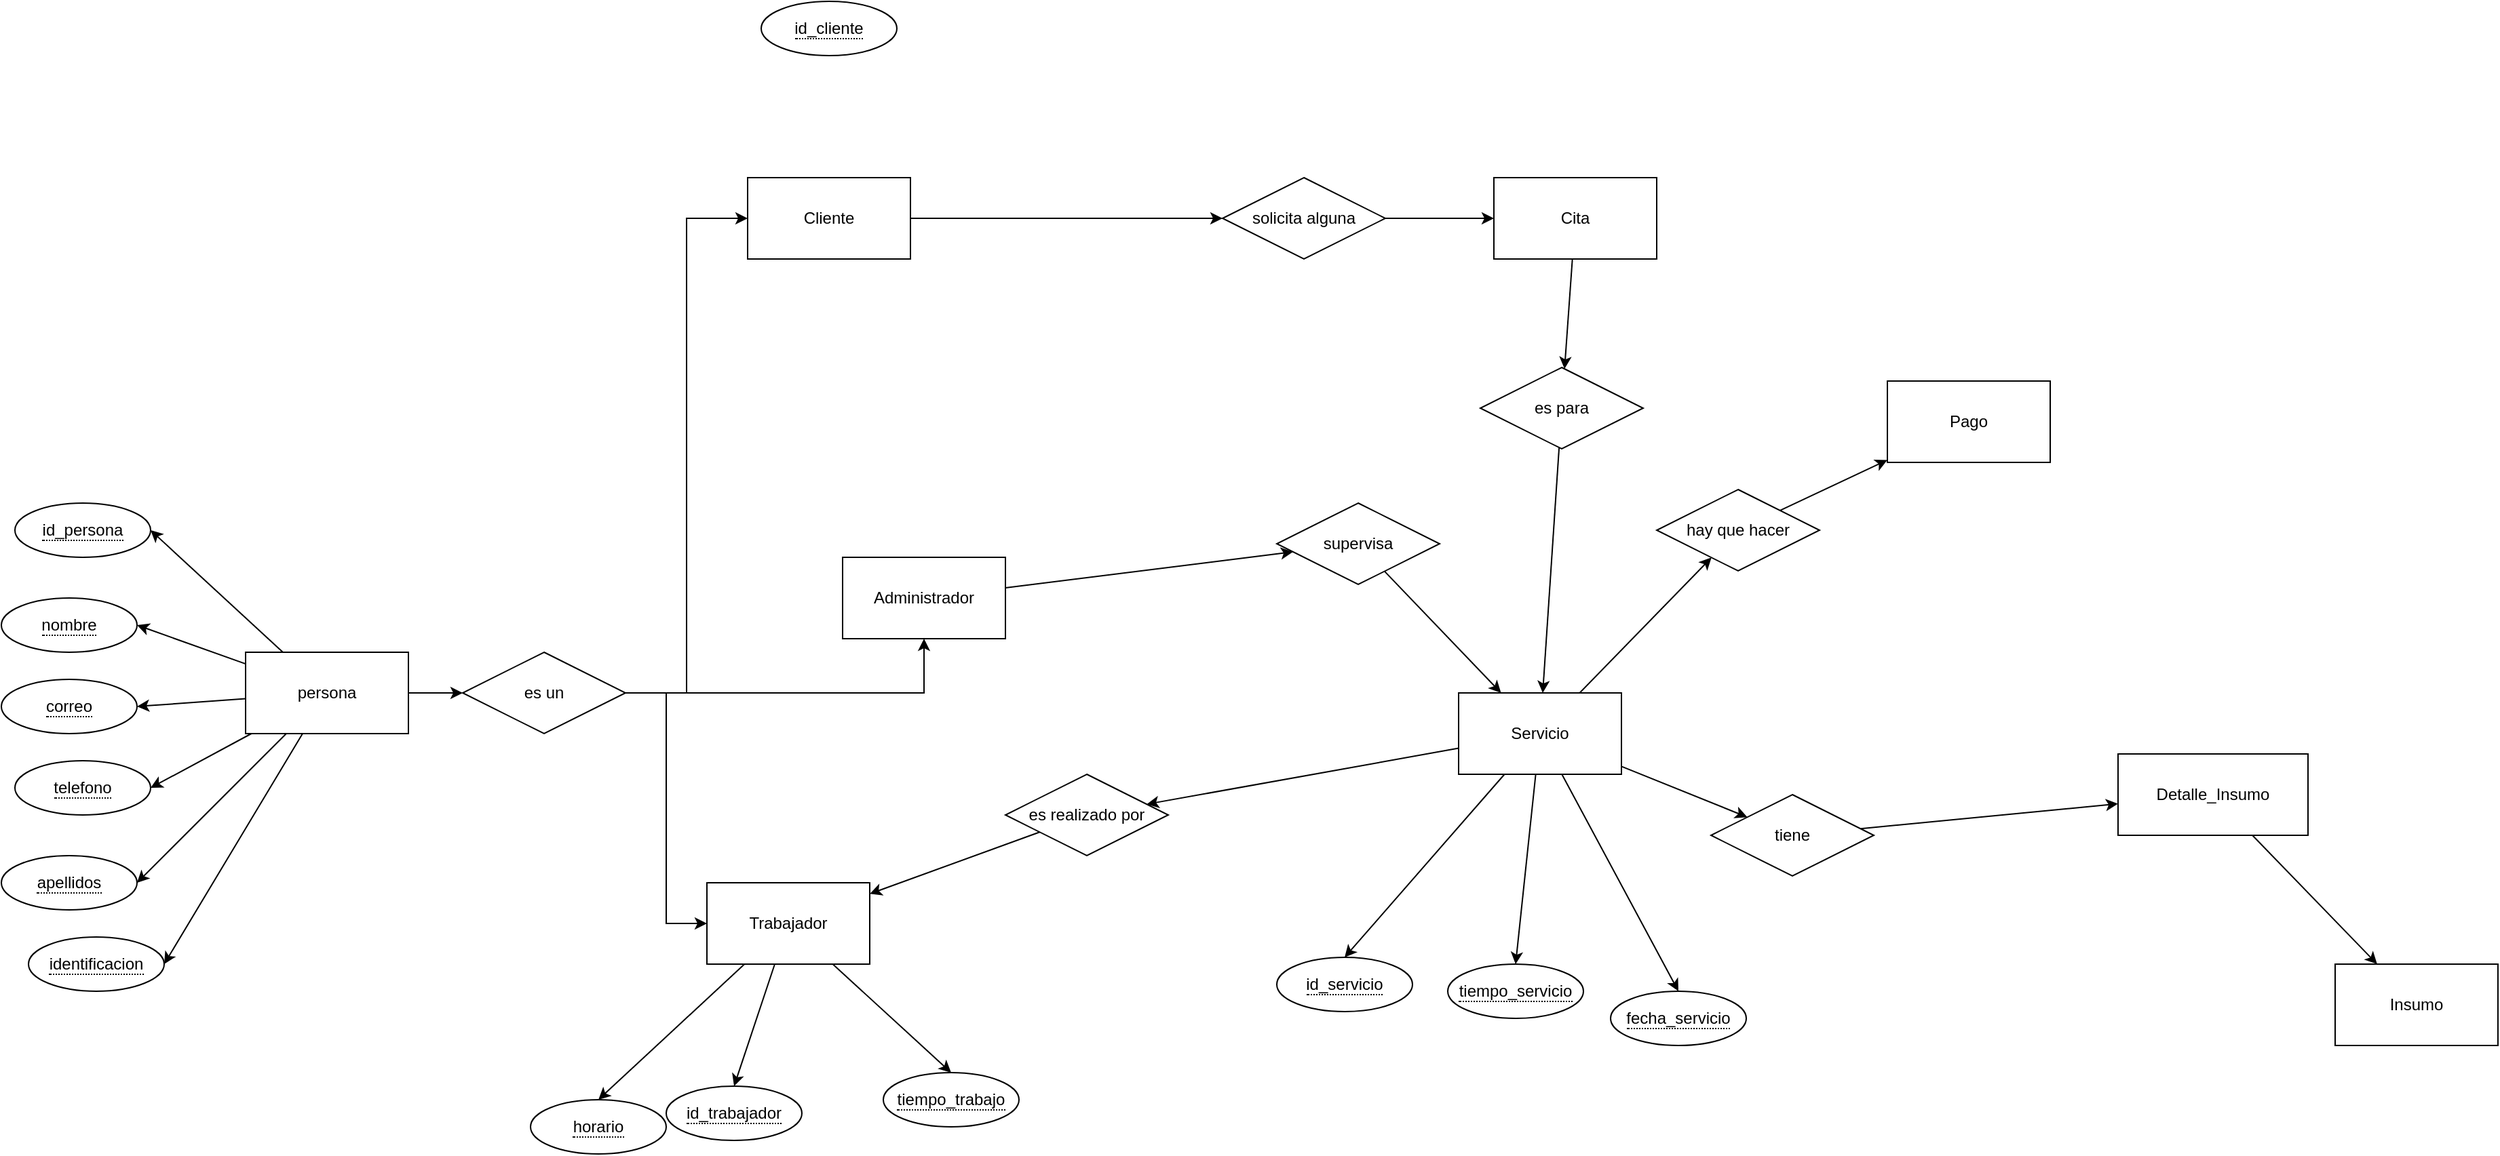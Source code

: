 <mxfile version="28.1.2">
  <diagram name="Modelo ER MuscleTan" id="muscle-tan-er">
    <mxGraphModel dx="1869" dy="1829" grid="1" gridSize="10" guides="1" tooltips="1" connect="1" arrows="1" fold="1" page="1" pageScale="1" pageWidth="827" pageHeight="1169" math="0" shadow="0">
      <root>
        <mxCell id="0" />
        <mxCell id="1" parent="0" />
        <mxCell id="ent_cliente" value="Cliente" style="shape=rectangle;rounded=0;whiteSpace=wrap;html=1;" parent="1" vertex="1">
          <mxGeometry x="-230" y="100" width="120" height="60" as="geometry" />
        </mxCell>
        <mxCell id="ent_admin" value="Administrador" style="shape=rectangle;rounded=0;whiteSpace=wrap;html=1;" parent="1" vertex="1">
          <mxGeometry x="-160" y="380" width="120" height="60" as="geometry" />
        </mxCell>
        <mxCell id="gCWO83HBOmGt-PWU39u8-45" style="rounded=0;orthogonalLoop=1;jettySize=auto;html=1;entryX=0.5;entryY=0;entryDx=0;entryDy=0;" edge="1" parent="1" source="ent_trabajador" target="gCWO83HBOmGt-PWU39u8-29">
          <mxGeometry relative="1" as="geometry" />
        </mxCell>
        <mxCell id="gCWO83HBOmGt-PWU39u8-46" style="rounded=0;orthogonalLoop=1;jettySize=auto;html=1;entryX=0.5;entryY=0;entryDx=0;entryDy=0;" edge="1" parent="1" source="ent_trabajador" target="gCWO83HBOmGt-PWU39u8-31">
          <mxGeometry relative="1" as="geometry" />
        </mxCell>
        <mxCell id="gCWO83HBOmGt-PWU39u8-47" style="rounded=0;orthogonalLoop=1;jettySize=auto;html=1;entryX=0.5;entryY=0;entryDx=0;entryDy=0;" edge="1" parent="1" source="ent_trabajador" target="gCWO83HBOmGt-PWU39u8-30">
          <mxGeometry relative="1" as="geometry" />
        </mxCell>
        <mxCell id="ent_trabajador" value="Trabajador" style="shape=rectangle;rounded=0;whiteSpace=wrap;html=1;" parent="1" vertex="1">
          <mxGeometry x="-260" y="620" width="120" height="60" as="geometry" />
        </mxCell>
        <mxCell id="gCWO83HBOmGt-PWU39u8-50" style="rounded=0;orthogonalLoop=1;jettySize=auto;html=1;entryX=0.5;entryY=0;entryDx=0;entryDy=0;" edge="1" parent="1" source="ent_servicio" target="gCWO83HBOmGt-PWU39u8-32">
          <mxGeometry relative="1" as="geometry" />
        </mxCell>
        <mxCell id="gCWO83HBOmGt-PWU39u8-51" style="rounded=0;orthogonalLoop=1;jettySize=auto;html=1;entryX=0.5;entryY=0;entryDx=0;entryDy=0;" edge="1" parent="1" source="ent_servicio" target="gCWO83HBOmGt-PWU39u8-33">
          <mxGeometry relative="1" as="geometry" />
        </mxCell>
        <mxCell id="gCWO83HBOmGt-PWU39u8-52" style="rounded=0;orthogonalLoop=1;jettySize=auto;html=1;entryX=0.5;entryY=0;entryDx=0;entryDy=0;" edge="1" parent="1" source="ent_servicio" target="gCWO83HBOmGt-PWU39u8-48">
          <mxGeometry relative="1" as="geometry" />
        </mxCell>
        <mxCell id="ent_servicio" value="Servicio" style="shape=rectangle;rounded=0;whiteSpace=wrap;html=1;" parent="1" vertex="1">
          <mxGeometry x="294" y="480" width="120" height="60" as="geometry" />
        </mxCell>
        <mxCell id="ent_insumo" value="Insumo" style="shape=rectangle;rounded=0;whiteSpace=wrap;html=1;" parent="1" vertex="1">
          <mxGeometry x="940" y="680" width="120" height="60" as="geometry" />
        </mxCell>
        <mxCell id="ent_pago" value="Pago" style="shape=rectangle;rounded=0;whiteSpace=wrap;html=1;" parent="1" vertex="1">
          <mxGeometry x="610" y="250" width="120" height="60" as="geometry" />
        </mxCell>
        <mxCell id="ent_cita" value="Cita" style="shape=rectangle;rounded=0;whiteSpace=wrap;html=1;" parent="1" vertex="1">
          <mxGeometry x="320" y="100" width="120" height="60" as="geometry" />
        </mxCell>
        <mxCell id="ent_detalle" value="Detalle_Insumo" style="shape=rectangle;rounded=0;whiteSpace=wrap;html=1;" parent="1" vertex="1">
          <mxGeometry x="780" y="525" width="140" height="60" as="geometry" />
        </mxCell>
        <mxCell id="rel_cliente_cita" parent="1" source="gCWO83HBOmGt-PWU39u8-2" target="ent_cita" edge="1">
          <mxGeometry relative="1" as="geometry" />
        </mxCell>
        <mxCell id="rel_cita_servicio" parent="1" source="gCWO83HBOmGt-PWU39u8-4" target="ent_servicio" edge="1">
          <mxGeometry relative="1" as="geometry" />
        </mxCell>
        <mxCell id="rel_servicio_pago" parent="1" source="gCWO83HBOmGt-PWU39u8-6" target="ent_pago" edge="1">
          <mxGeometry relative="1" as="geometry" />
        </mxCell>
        <mxCell id="rel_servicio_trabajador" parent="1" source="gCWO83HBOmGt-PWU39u8-10" target="ent_trabajador" edge="1">
          <mxGeometry relative="1" as="geometry" />
        </mxCell>
        <mxCell id="rel_servicio_detalle" parent="1" source="gCWO83HBOmGt-PWU39u8-12" target="ent_detalle" edge="1">
          <mxGeometry relative="1" as="geometry" />
        </mxCell>
        <mxCell id="rel_detalle_insumo" parent="1" source="ent_detalle" target="ent_insumo" edge="1">
          <mxGeometry relative="1" as="geometry" />
        </mxCell>
        <mxCell id="rel_admin_servicio" parent="1" source="gCWO83HBOmGt-PWU39u8-8" target="ent_servicio" edge="1">
          <mxGeometry relative="1" as="geometry" />
        </mxCell>
        <mxCell id="gCWO83HBOmGt-PWU39u8-1" value="" edge="1" parent="1" source="ent_cliente" target="gCWO83HBOmGt-PWU39u8-2">
          <mxGeometry relative="1" as="geometry">
            <mxPoint x="60" y="130" as="sourcePoint" />
            <mxPoint x="320" y="130" as="targetPoint" />
          </mxGeometry>
        </mxCell>
        <mxCell id="gCWO83HBOmGt-PWU39u8-2" value="solicita alguna" style="shape=rhombus;perimeter=rhombusPerimeter;whiteSpace=wrap;html=1;align=center;" vertex="1" parent="1">
          <mxGeometry x="120" y="100" width="120" height="60" as="geometry" />
        </mxCell>
        <mxCell id="gCWO83HBOmGt-PWU39u8-3" value="" edge="1" parent="1" source="ent_cita" target="gCWO83HBOmGt-PWU39u8-4">
          <mxGeometry relative="1" as="geometry">
            <mxPoint x="379" y="160" as="sourcePoint" />
            <mxPoint x="371" y="400" as="targetPoint" />
          </mxGeometry>
        </mxCell>
        <mxCell id="gCWO83HBOmGt-PWU39u8-4" value="es para" style="shape=rhombus;perimeter=rhombusPerimeter;whiteSpace=wrap;html=1;align=center;" vertex="1" parent="1">
          <mxGeometry x="310" y="240" width="120" height="60" as="geometry" />
        </mxCell>
        <mxCell id="gCWO83HBOmGt-PWU39u8-5" value="" edge="1" parent="1" source="ent_servicio" target="gCWO83HBOmGt-PWU39u8-6">
          <mxGeometry relative="1" as="geometry">
            <mxPoint x="430" y="400" as="sourcePoint" />
            <mxPoint x="610" y="310" as="targetPoint" />
          </mxGeometry>
        </mxCell>
        <mxCell id="gCWO83HBOmGt-PWU39u8-6" value="hay que hacer" style="shape=rhombus;perimeter=rhombusPerimeter;whiteSpace=wrap;html=1;align=center;" vertex="1" parent="1">
          <mxGeometry x="440" y="330" width="120" height="60" as="geometry" />
        </mxCell>
        <mxCell id="gCWO83HBOmGt-PWU39u8-7" value="" edge="1" parent="1" source="ent_admin" target="gCWO83HBOmGt-PWU39u8-8">
          <mxGeometry relative="1" as="geometry">
            <mxPoint x="160" y="352" as="sourcePoint" />
            <mxPoint x="310" y="408" as="targetPoint" />
          </mxGeometry>
        </mxCell>
        <mxCell id="gCWO83HBOmGt-PWU39u8-8" value="supervisa" style="shape=rhombus;perimeter=rhombusPerimeter;whiteSpace=wrap;html=1;align=center;" vertex="1" parent="1">
          <mxGeometry x="160" y="340" width="120" height="60" as="geometry" />
        </mxCell>
        <mxCell id="gCWO83HBOmGt-PWU39u8-9" value="" edge="1" parent="1" source="ent_servicio" target="gCWO83HBOmGt-PWU39u8-10">
          <mxGeometry relative="1" as="geometry">
            <mxPoint x="310" y="443" as="sourcePoint" />
            <mxPoint x="100" y="487" as="targetPoint" />
          </mxGeometry>
        </mxCell>
        <mxCell id="gCWO83HBOmGt-PWU39u8-10" value="es realizado por" style="shape=rhombus;perimeter=rhombusPerimeter;whiteSpace=wrap;html=1;align=center;" vertex="1" parent="1">
          <mxGeometry x="-40" y="540" width="120" height="60" as="geometry" />
        </mxCell>
        <mxCell id="gCWO83HBOmGt-PWU39u8-11" value="" edge="1" parent="1" source="ent_servicio" target="gCWO83HBOmGt-PWU39u8-12">
          <mxGeometry relative="1" as="geometry">
            <mxPoint x="430" y="455" as="sourcePoint" />
            <mxPoint x="640" y="541" as="targetPoint" />
          </mxGeometry>
        </mxCell>
        <mxCell id="gCWO83HBOmGt-PWU39u8-12" value="tiene" style="shape=rhombus;perimeter=rhombusPerimeter;whiteSpace=wrap;html=1;align=center;" vertex="1" parent="1">
          <mxGeometry x="480" y="555" width="120" height="60" as="geometry" />
        </mxCell>
        <mxCell id="gCWO83HBOmGt-PWU39u8-13" value="&lt;span style=&quot;border-bottom: 1px dotted&quot;&gt;telefono&lt;/span&gt;" style="ellipse;whiteSpace=wrap;html=1;align=center;" vertex="1" parent="1">
          <mxGeometry x="-770" y="530" width="100" height="40" as="geometry" />
        </mxCell>
        <mxCell id="gCWO83HBOmGt-PWU39u8-14" value="&lt;span style=&quot;border-bottom: 1px dotted&quot;&gt;correo&lt;/span&gt;" style="ellipse;whiteSpace=wrap;html=1;align=center;" vertex="1" parent="1">
          <mxGeometry x="-780" y="470" width="100" height="40" as="geometry" />
        </mxCell>
        <mxCell id="gCWO83HBOmGt-PWU39u8-15" value="&lt;span style=&quot;border-bottom: 1px dotted&quot;&gt;nombre&lt;/span&gt;" style="ellipse;whiteSpace=wrap;html=1;align=center;" vertex="1" parent="1">
          <mxGeometry x="-780" y="410" width="100" height="40" as="geometry" />
        </mxCell>
        <mxCell id="gCWO83HBOmGt-PWU39u8-54" style="rounded=0;orthogonalLoop=1;jettySize=auto;html=1;entryX=1;entryY=0.5;entryDx=0;entryDy=0;" edge="1" parent="1" source="gCWO83HBOmGt-PWU39u8-16" target="gCWO83HBOmGt-PWU39u8-25">
          <mxGeometry relative="1" as="geometry" />
        </mxCell>
        <mxCell id="gCWO83HBOmGt-PWU39u8-55" style="rounded=0;orthogonalLoop=1;jettySize=auto;html=1;entryX=1;entryY=0.5;entryDx=0;entryDy=0;" edge="1" parent="1" source="gCWO83HBOmGt-PWU39u8-16" target="gCWO83HBOmGt-PWU39u8-15">
          <mxGeometry relative="1" as="geometry" />
        </mxCell>
        <mxCell id="gCWO83HBOmGt-PWU39u8-56" style="rounded=0;orthogonalLoop=1;jettySize=auto;html=1;entryX=1;entryY=0.5;entryDx=0;entryDy=0;" edge="1" parent="1" source="gCWO83HBOmGt-PWU39u8-16" target="gCWO83HBOmGt-PWU39u8-14">
          <mxGeometry relative="1" as="geometry" />
        </mxCell>
        <mxCell id="gCWO83HBOmGt-PWU39u8-57" style="rounded=0;orthogonalLoop=1;jettySize=auto;html=1;entryX=1;entryY=0.5;entryDx=0;entryDy=0;strokeColor=default;" edge="1" parent="1" source="gCWO83HBOmGt-PWU39u8-16" target="gCWO83HBOmGt-PWU39u8-13">
          <mxGeometry relative="1" as="geometry" />
        </mxCell>
        <mxCell id="gCWO83HBOmGt-PWU39u8-58" style="rounded=0;orthogonalLoop=1;jettySize=auto;html=1;entryX=1;entryY=0.5;entryDx=0;entryDy=0;" edge="1" parent="1" source="gCWO83HBOmGt-PWU39u8-16" target="gCWO83HBOmGt-PWU39u8-26">
          <mxGeometry relative="1" as="geometry" />
        </mxCell>
        <mxCell id="gCWO83HBOmGt-PWU39u8-59" style="rounded=0;orthogonalLoop=1;jettySize=auto;html=1;entryX=1;entryY=0.5;entryDx=0;entryDy=0;" edge="1" parent="1" source="gCWO83HBOmGt-PWU39u8-16" target="gCWO83HBOmGt-PWU39u8-27">
          <mxGeometry relative="1" as="geometry" />
        </mxCell>
        <mxCell id="gCWO83HBOmGt-PWU39u8-16" value="persona" style="shape=rectangle;rounded=0;whiteSpace=wrap;html=1;" vertex="1" parent="1">
          <mxGeometry x="-600" y="450" width="120" height="60" as="geometry" />
        </mxCell>
        <mxCell id="gCWO83HBOmGt-PWU39u8-20" value="" style="edgeStyle=orthogonalEdgeStyle;rounded=0;orthogonalLoop=1;jettySize=auto;html=1;entryX=0;entryY=0.5;entryDx=0;entryDy=0;" edge="1" parent="1" source="gCWO83HBOmGt-PWU39u8-16" target="gCWO83HBOmGt-PWU39u8-21">
          <mxGeometry relative="1" as="geometry">
            <mxPoint x="-460" y="480" as="sourcePoint" />
            <mxPoint x="-190" y="670" as="targetPoint" />
          </mxGeometry>
        </mxCell>
        <mxCell id="gCWO83HBOmGt-PWU39u8-22" style="edgeStyle=orthogonalEdgeStyle;rounded=0;orthogonalLoop=1;jettySize=auto;html=1;entryX=0.5;entryY=1;entryDx=0;entryDy=0;" edge="1" parent="1" source="gCWO83HBOmGt-PWU39u8-21" target="ent_admin">
          <mxGeometry relative="1" as="geometry" />
        </mxCell>
        <mxCell id="gCWO83HBOmGt-PWU39u8-23" style="edgeStyle=orthogonalEdgeStyle;rounded=0;orthogonalLoop=1;jettySize=auto;html=1;entryX=0;entryY=0.5;entryDx=0;entryDy=0;" edge="1" parent="1" source="gCWO83HBOmGt-PWU39u8-21" target="ent_cliente">
          <mxGeometry relative="1" as="geometry" />
        </mxCell>
        <mxCell id="gCWO83HBOmGt-PWU39u8-24" style="edgeStyle=orthogonalEdgeStyle;rounded=0;orthogonalLoop=1;jettySize=auto;html=1;entryX=0;entryY=0.5;entryDx=0;entryDy=0;" edge="1" parent="1" source="gCWO83HBOmGt-PWU39u8-21" target="ent_trabajador">
          <mxGeometry relative="1" as="geometry" />
        </mxCell>
        <mxCell id="gCWO83HBOmGt-PWU39u8-21" value="es un" style="shape=rhombus;perimeter=rhombusPerimeter;whiteSpace=wrap;html=1;align=center;" vertex="1" parent="1">
          <mxGeometry x="-440" y="450" width="120" height="60" as="geometry" />
        </mxCell>
        <mxCell id="gCWO83HBOmGt-PWU39u8-25" value="&lt;span style=&quot;border-bottom: 1px dotted&quot;&gt;id_persona&lt;/span&gt;" style="ellipse;whiteSpace=wrap;html=1;align=center;" vertex="1" parent="1">
          <mxGeometry x="-770" y="340" width="100" height="40" as="geometry" />
        </mxCell>
        <mxCell id="gCWO83HBOmGt-PWU39u8-26" value="&lt;span style=&quot;border-bottom: 1px dotted&quot;&gt;apellidos&lt;/span&gt;" style="ellipse;whiteSpace=wrap;html=1;align=center;" vertex="1" parent="1">
          <mxGeometry x="-780" y="600" width="100" height="40" as="geometry" />
        </mxCell>
        <mxCell id="gCWO83HBOmGt-PWU39u8-27" value="&lt;span style=&quot;border-bottom: 1px dotted&quot;&gt;identificacion&lt;/span&gt;" style="ellipse;whiteSpace=wrap;html=1;align=center;" vertex="1" parent="1">
          <mxGeometry x="-760" y="660" width="100" height="40" as="geometry" />
        </mxCell>
        <mxCell id="gCWO83HBOmGt-PWU39u8-28" value="&lt;span style=&quot;border-bottom: 1px dotted&quot;&gt;id_cliente&lt;/span&gt;" style="ellipse;whiteSpace=wrap;html=1;align=center;" vertex="1" parent="1">
          <mxGeometry x="-220" y="-30" width="100" height="40" as="geometry" />
        </mxCell>
        <mxCell id="gCWO83HBOmGt-PWU39u8-29" value="&lt;span style=&quot;border-bottom: 1px dotted&quot;&gt;id_trabajador&lt;/span&gt;" style="ellipse;whiteSpace=wrap;html=1;align=center;" vertex="1" parent="1">
          <mxGeometry x="-290" y="770" width="100" height="40" as="geometry" />
        </mxCell>
        <mxCell id="gCWO83HBOmGt-PWU39u8-30" value="&lt;span style=&quot;border-bottom: 1px dotted&quot;&gt;horario&lt;/span&gt;" style="ellipse;whiteSpace=wrap;html=1;align=center;" vertex="1" parent="1">
          <mxGeometry x="-390" y="780" width="100" height="40" as="geometry" />
        </mxCell>
        <mxCell id="gCWO83HBOmGt-PWU39u8-31" value="&lt;span style=&quot;border-bottom: 1px dotted&quot;&gt;tiempo_trabajo&lt;/span&gt;" style="ellipse;whiteSpace=wrap;html=1;align=center;" vertex="1" parent="1">
          <mxGeometry x="-130" y="760" width="100" height="40" as="geometry" />
        </mxCell>
        <mxCell id="gCWO83HBOmGt-PWU39u8-32" value="&lt;span style=&quot;border-bottom: 1px dotted&quot;&gt;id_servicio&lt;/span&gt;" style="ellipse;whiteSpace=wrap;html=1;align=center;" vertex="1" parent="1">
          <mxGeometry x="160" y="675" width="100" height="40" as="geometry" />
        </mxCell>
        <mxCell id="gCWO83HBOmGt-PWU39u8-33" value="&lt;span style=&quot;border-bottom: 1px dotted&quot;&gt;tiempo_servicio&lt;/span&gt;" style="ellipse;whiteSpace=wrap;html=1;align=center;" vertex="1" parent="1">
          <mxGeometry x="286" y="680" width="100" height="40" as="geometry" />
        </mxCell>
        <mxCell id="gCWO83HBOmGt-PWU39u8-48" value="&lt;span style=&quot;border-bottom: 1px dotted&quot;&gt;fecha_servicio&lt;/span&gt;" style="ellipse;whiteSpace=wrap;html=1;align=center;" vertex="1" parent="1">
          <mxGeometry x="406" y="700" width="100" height="40" as="geometry" />
        </mxCell>
      </root>
    </mxGraphModel>
  </diagram>
</mxfile>
